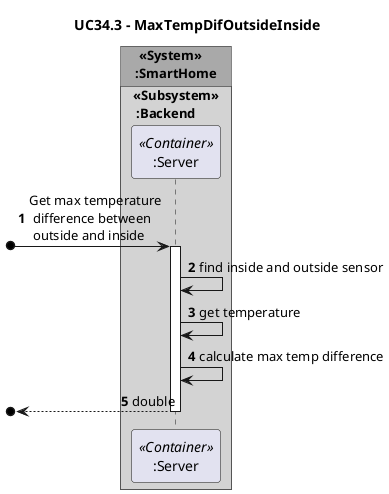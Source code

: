 @startuml
'https://plantuml.com/sequence-diagram
autonumber
title UC34.3 - MaxTempDifOutsideInside

autonumber

!pragma teoz true
box " <<System>>\n:SmartHome" #DarkGrey
box "<<Subsystem>>\n :Backend" #LightGrey
  participant ":Server" as server <<Container>>
end box
end box


[o->server: Get max temperature \n difference between \n outside and inside
activate server
server->server: find inside and outside sensor

server->server: get temperature

server->server: calculate max temp difference
[o<--server: double
deactivate server
@enduml